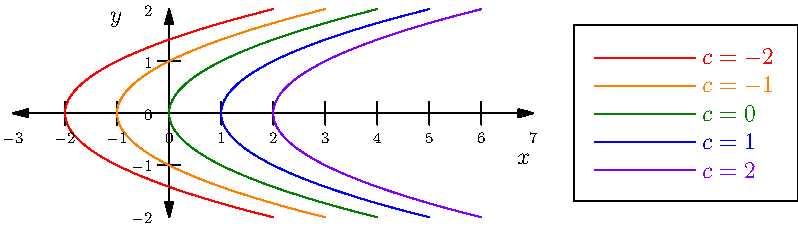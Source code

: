 import graph;

size(14cm);

real fa(real x) { return x**2 - 2; }
real fb(real x) { return x**2 - 1; }
real fc(real x) { return x**2; }
real fd(real x) { return x**2 + 1; }
real fe(real x) { return x**2 + 2; }

// Set up the range of the plot
real xmin = -3, xmax = 7;
real ymin = -2, ymax = 2;

xaxis("$x$", xmin, xmax, Ticks(Label(fontsize(8pt)), Step=1, begin=false, end=false), Arrows);
yaxis("$y$", ymin, ymax, Ticks(Label(fontsize(8pt)), Step=1, begin=false, end=false), Arrows);

transform t = reflect((0,0), (1,1));
draw(t*graph(fa, ymin, ymax, operator ..), red, "$c = -2$", align=W);
draw(t*graph(fb, ymin, ymax, operator ..), orange, "$c = -1$", align=W);
draw(t*graph(fc, ymin, ymax, operator ..), deepgreen, "$c = 0$", align=W);
draw(t*graph(fd, ymin, ymax, operator ..), blue, "$c = 1$", align=W);
draw(t*graph(fe, ymin, ymax, operator ..), purple, "$c = 2$", align=W);

add(legend(),point(E),(20,0),UnFill);
